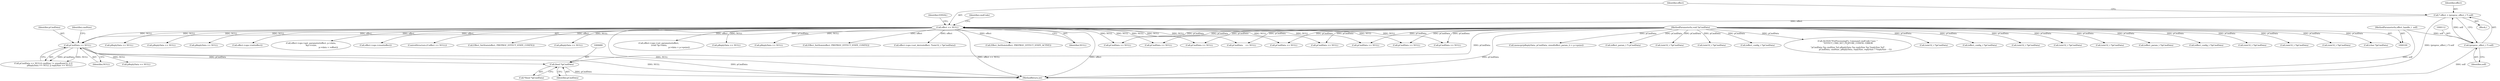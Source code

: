 digraph "0_Android_aeea52da00d210587fb3ed895de3d5f2e0264c88_9@pointer" {
"1000679" [label="(Call,(bool *)pCmdData)"];
"1000651" [label="(Call,pCmdData == NULL)"];
"1000104" [label="(MethodParameterIn,void *pCmdData)"];
"1000117" [label="(Call,effect == NULL)"];
"1000109" [label="(Call,* effect = (preproc_effect_t *) self)"];
"1000111" [label="(Call,(preproc_effect_t *) self)"];
"1000101" [label="(MethodParameterIn,effect_handle_t  self)"];
"1000118" [label="(Identifier,effect)"];
"1000125" [label="(Identifier,cmdCode)"];
"1000556" [label="(Call,pReplyData == NULL)"];
"1000656" [label="(Identifier,cmdSize)"];
"1000678" [label="(Call,*(bool *)pCmdData)"];
"1001282" [label="(Call,(uint32_t *)pCmdData)"];
"1000104" [label="(MethodParameterIn,void *pCmdData)"];
"1000681" [label="(Identifier,pCmdData)"];
"1000149" [label="(Call,effect->ops->init(effect))"];
"1000356" [label="(Call,effect->ops->reset(effect))"];
"1000938" [label="(Call,(uint32_t *)pCmdData)"];
"1000651" [label="(Call,pCmdData == NULL)"];
"1000253" [label="(Call,pReplyData == NULL)"];
"1000906" [label="(Call,(uint32_t *)pCmdData)"];
"1000538" [label="(Call,effect->ops->set_parameter(effect,\n (void *)p->data,\n                                                                p->data + p->psize))"];
"1000774" [label="(Call,(char *)pCmdData)"];
"1001157" [label="(Call,pCmdData == NULL)"];
"1000586" [label="(Call,pReplyData == NULL)"];
"1000409" [label="(Call,memcpy(pReplyData, pCmdData, sizeof(effect_param_t) + p->psize))"];
"1000617" [label="(Call,pCmdData == NULL)"];
"1000510" [label="(Call,(effect_param_t *) pCmdData)"];
"1000650" [label="(Call,pCmdData == NULL|| cmdSize != sizeof(uint32_t) ||\n                    pReplyData == NULL || replySize == NULL)"];
"1000123" [label="(Identifier,EINVAL)"];
"1001225" [label="(Call,(uint32_t *)pCmdData)"];
"1000326" [label="(Call,pReplyData == NULL)"];
"1000609" [label="(Call,Effect_SetState(effect, PREPROC_EFFECT_STATE_CONFIG))"];
"1001206" [label="(Call,(uint32_t *)pCmdData)"];
"1000310" [label="(Call,(effect_config_t *)pCmdData)"];
"1000637" [label="(Call,effect->ops->set_device(effect, *(uint32_t *)pCmdData))"];
"1000737" [label="(Call,pCmdData == NULL)"];
"1001053" [label="(Call,pCmdData == NULL)"];
"1001318" [label="(MethodReturn,int)"];
"1001182" [label="(Call,ALOGE(\"PreProcessingFx_Command cmdCode Case: \"\n \"EFFECT_CMD_SET_FEATURE_CONFIG: ERROR\n\"\n \"pCmdData %p cmdSize %d pReplyData %p replySize %p *replySize %d\",\n                        pCmdData, cmdSize, pReplyData, replySize, replySize ? *replySize : -1))"];
"1000875" [label="(Call,pCmdData == NULL)"];
"1001247" [label="(Call,(uint32_t *)pCmdData)"];
"1000109" [label="(Call,* effect = (preproc_effect_t *) self)"];
"1000579" [label="(Call,Effect_SetState(effect, PREPROC_EFFECT_STATE_ACTIVE))"];
"1000119" [label="(Identifier,NULL)"];
"1000344" [label="(Call,(effect_config_t *)pCmdData)"];
"1000653" [label="(Identifier,NULL)"];
"1000640" [label="(Call,(uint32_t *)pCmdData)"];
"1000162" [label="(Call,pCmdData    == NULL)"];
"1000818" [label="(Call,pReplyData == NULL)"];
"1000110" [label="(Identifier,effect)"];
"1000113" [label="(Identifier,self)"];
"1000117" [label="(Call,effect == NULL)"];
"1001276" [label="(Call,(uint32_t *)pCmdData)"];
"1000652" [label="(Identifier,pCmdData)"];
"1000130" [label="(Call,pReplyData == NULL)"];
"1000107" [label="(Block,)"];
"1000480" [label="(Call,pCmdData == NULL)"];
"1001087" [label="(Call,(uint32_t *)pCmdData)"];
"1000278" [label="(Call,pCmdData == NULL)"];
"1000450" [label="(Call,effect->ops->get_parameter(effect, p->data,\n &p->vsize,\n                                                       p->data + voffset))"];
"1000369" [label="(Call,pCmdData == NULL)"];
"1000116" [label="(ControlStructure,if (effect == NULL))"];
"1000679" [label="(Call,(bool *)pCmdData)"];
"1000101" [label="(MethodParameterIn,effect_handle_t  self)"];
"1000111" [label="(Call,(preproc_effect_t *) self)"];
"1000364" [label="(Call,(effect_param_t *)pCmdData)"];
"1000246" [label="(Call,Effect_SetState(effect, PREPROC_EFFECT_STATE_CONFIG))"];
"1000212" [label="(Call,(effect_config_t *)pCmdData)"];
"1000660" [label="(Call,pReplyData == NULL)"];
"1000679" -> "1000678"  [label="AST: "];
"1000679" -> "1000681"  [label="CFG: "];
"1000680" -> "1000679"  [label="AST: "];
"1000681" -> "1000679"  [label="AST: "];
"1000678" -> "1000679"  [label="CFG: "];
"1000679" -> "1001318"  [label="DDG: pCmdData"];
"1000651" -> "1000679"  [label="DDG: pCmdData"];
"1000104" -> "1000679"  [label="DDG: pCmdData"];
"1000651" -> "1000650"  [label="AST: "];
"1000651" -> "1000653"  [label="CFG: "];
"1000652" -> "1000651"  [label="AST: "];
"1000653" -> "1000651"  [label="AST: "];
"1000656" -> "1000651"  [label="CFG: "];
"1000650" -> "1000651"  [label="CFG: "];
"1000651" -> "1001318"  [label="DDG: pCmdData"];
"1000651" -> "1001318"  [label="DDG: NULL"];
"1000651" -> "1000650"  [label="DDG: pCmdData"];
"1000651" -> "1000650"  [label="DDG: NULL"];
"1000104" -> "1000651"  [label="DDG: pCmdData"];
"1000117" -> "1000651"  [label="DDG: NULL"];
"1000651" -> "1000660"  [label="DDG: NULL"];
"1000104" -> "1000100"  [label="AST: "];
"1000104" -> "1001318"  [label="DDG: pCmdData"];
"1000104" -> "1000162"  [label="DDG: pCmdData"];
"1000104" -> "1000212"  [label="DDG: pCmdData"];
"1000104" -> "1000278"  [label="DDG: pCmdData"];
"1000104" -> "1000310"  [label="DDG: pCmdData"];
"1000104" -> "1000344"  [label="DDG: pCmdData"];
"1000104" -> "1000364"  [label="DDG: pCmdData"];
"1000104" -> "1000369"  [label="DDG: pCmdData"];
"1000104" -> "1000409"  [label="DDG: pCmdData"];
"1000104" -> "1000480"  [label="DDG: pCmdData"];
"1000104" -> "1000510"  [label="DDG: pCmdData"];
"1000104" -> "1000617"  [label="DDG: pCmdData"];
"1000104" -> "1000640"  [label="DDG: pCmdData"];
"1000104" -> "1000737"  [label="DDG: pCmdData"];
"1000104" -> "1000774"  [label="DDG: pCmdData"];
"1000104" -> "1000875"  [label="DDG: pCmdData"];
"1000104" -> "1000906"  [label="DDG: pCmdData"];
"1000104" -> "1000938"  [label="DDG: pCmdData"];
"1000104" -> "1001053"  [label="DDG: pCmdData"];
"1000104" -> "1001087"  [label="DDG: pCmdData"];
"1000104" -> "1001157"  [label="DDG: pCmdData"];
"1000104" -> "1001182"  [label="DDG: pCmdData"];
"1000104" -> "1001206"  [label="DDG: pCmdData"];
"1000104" -> "1001225"  [label="DDG: pCmdData"];
"1000104" -> "1001247"  [label="DDG: pCmdData"];
"1000104" -> "1001276"  [label="DDG: pCmdData"];
"1000104" -> "1001282"  [label="DDG: pCmdData"];
"1000117" -> "1000116"  [label="AST: "];
"1000117" -> "1000119"  [label="CFG: "];
"1000118" -> "1000117"  [label="AST: "];
"1000119" -> "1000117"  [label="AST: "];
"1000123" -> "1000117"  [label="CFG: "];
"1000125" -> "1000117"  [label="CFG: "];
"1000117" -> "1001318"  [label="DDG: effect == NULL"];
"1000117" -> "1001318"  [label="DDG: effect"];
"1000117" -> "1001318"  [label="DDG: NULL"];
"1000109" -> "1000117"  [label="DDG: effect"];
"1000117" -> "1000130"  [label="DDG: NULL"];
"1000117" -> "1000149"  [label="DDG: effect"];
"1000117" -> "1000162"  [label="DDG: NULL"];
"1000117" -> "1000246"  [label="DDG: effect"];
"1000117" -> "1000253"  [label="DDG: NULL"];
"1000117" -> "1000278"  [label="DDG: NULL"];
"1000117" -> "1000326"  [label="DDG: NULL"];
"1000117" -> "1000356"  [label="DDG: effect"];
"1000117" -> "1000369"  [label="DDG: NULL"];
"1000117" -> "1000450"  [label="DDG: effect"];
"1000117" -> "1000480"  [label="DDG: NULL"];
"1000117" -> "1000538"  [label="DDG: effect"];
"1000117" -> "1000556"  [label="DDG: NULL"];
"1000117" -> "1000579"  [label="DDG: effect"];
"1000117" -> "1000586"  [label="DDG: NULL"];
"1000117" -> "1000609"  [label="DDG: effect"];
"1000117" -> "1000617"  [label="DDG: NULL"];
"1000117" -> "1000637"  [label="DDG: effect"];
"1000117" -> "1000737"  [label="DDG: NULL"];
"1000117" -> "1000818"  [label="DDG: NULL"];
"1000117" -> "1000875"  [label="DDG: NULL"];
"1000117" -> "1001053"  [label="DDG: NULL"];
"1000117" -> "1001157"  [label="DDG: NULL"];
"1000109" -> "1000107"  [label="AST: "];
"1000109" -> "1000111"  [label="CFG: "];
"1000110" -> "1000109"  [label="AST: "];
"1000111" -> "1000109"  [label="AST: "];
"1000118" -> "1000109"  [label="CFG: "];
"1000109" -> "1001318"  [label="DDG: (preproc_effect_t *) self"];
"1000111" -> "1000109"  [label="DDG: self"];
"1000111" -> "1000113"  [label="CFG: "];
"1000112" -> "1000111"  [label="AST: "];
"1000113" -> "1000111"  [label="AST: "];
"1000111" -> "1001318"  [label="DDG: self"];
"1000101" -> "1000111"  [label="DDG: self"];
"1000101" -> "1000100"  [label="AST: "];
"1000101" -> "1001318"  [label="DDG: self"];
}
